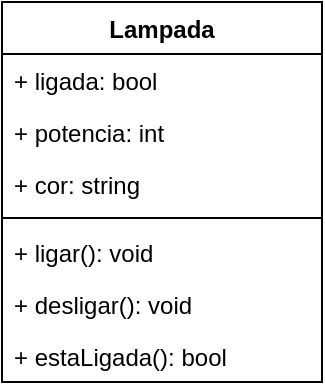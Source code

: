 <mxfile version="23.1.4" type="device">
  <diagram name="Página-1" id="WT8lxpF_Oco6zLLfM6tc">
    <mxGraphModel dx="420" dy="223" grid="1" gridSize="10" guides="1" tooltips="1" connect="1" arrows="1" fold="1" page="1" pageScale="1" pageWidth="827" pageHeight="1169" math="0" shadow="0">
      <root>
        <mxCell id="0" />
        <mxCell id="1" parent="0" />
        <mxCell id="JwGmNhkCLIVCBBBUnd-z-1" value="Lampada" style="swimlane;fontStyle=1;align=center;verticalAlign=top;childLayout=stackLayout;horizontal=1;startSize=26;horizontalStack=0;resizeParent=1;resizeParentMax=0;resizeLast=0;collapsible=1;marginBottom=0;whiteSpace=wrap;html=1;" vertex="1" parent="1">
          <mxGeometry x="250" y="120" width="160" height="190" as="geometry" />
        </mxCell>
        <mxCell id="JwGmNhkCLIVCBBBUnd-z-2" value="+ ligada: bool" style="text;strokeColor=none;fillColor=none;align=left;verticalAlign=top;spacingLeft=4;spacingRight=4;overflow=hidden;rotatable=0;points=[[0,0.5],[1,0.5]];portConstraint=eastwest;whiteSpace=wrap;html=1;" vertex="1" parent="JwGmNhkCLIVCBBBUnd-z-1">
          <mxGeometry y="26" width="160" height="26" as="geometry" />
        </mxCell>
        <mxCell id="JwGmNhkCLIVCBBBUnd-z-6" value="+ potencia: int" style="text;strokeColor=none;fillColor=none;align=left;verticalAlign=top;spacingLeft=4;spacingRight=4;overflow=hidden;rotatable=0;points=[[0,0.5],[1,0.5]];portConstraint=eastwest;whiteSpace=wrap;html=1;" vertex="1" parent="JwGmNhkCLIVCBBBUnd-z-1">
          <mxGeometry y="52" width="160" height="26" as="geometry" />
        </mxCell>
        <mxCell id="JwGmNhkCLIVCBBBUnd-z-5" value="+ cor: string" style="text;strokeColor=none;fillColor=none;align=left;verticalAlign=top;spacingLeft=4;spacingRight=4;overflow=hidden;rotatable=0;points=[[0,0.5],[1,0.5]];portConstraint=eastwest;whiteSpace=wrap;html=1;" vertex="1" parent="JwGmNhkCLIVCBBBUnd-z-1">
          <mxGeometry y="78" width="160" height="26" as="geometry" />
        </mxCell>
        <mxCell id="JwGmNhkCLIVCBBBUnd-z-3" value="" style="line;strokeWidth=1;fillColor=none;align=left;verticalAlign=middle;spacingTop=-1;spacingLeft=3;spacingRight=3;rotatable=0;labelPosition=right;points=[];portConstraint=eastwest;strokeColor=inherit;" vertex="1" parent="JwGmNhkCLIVCBBBUnd-z-1">
          <mxGeometry y="104" width="160" height="8" as="geometry" />
        </mxCell>
        <mxCell id="JwGmNhkCLIVCBBBUnd-z-4" value="+ ligar(): void" style="text;strokeColor=none;fillColor=none;align=left;verticalAlign=top;spacingLeft=4;spacingRight=4;overflow=hidden;rotatable=0;points=[[0,0.5],[1,0.5]];portConstraint=eastwest;whiteSpace=wrap;html=1;" vertex="1" parent="JwGmNhkCLIVCBBBUnd-z-1">
          <mxGeometry y="112" width="160" height="26" as="geometry" />
        </mxCell>
        <mxCell id="JwGmNhkCLIVCBBBUnd-z-7" value="+ desligar(): void" style="text;strokeColor=none;fillColor=none;align=left;verticalAlign=top;spacingLeft=4;spacingRight=4;overflow=hidden;rotatable=0;points=[[0,0.5],[1,0.5]];portConstraint=eastwest;whiteSpace=wrap;html=1;" vertex="1" parent="JwGmNhkCLIVCBBBUnd-z-1">
          <mxGeometry y="138" width="160" height="26" as="geometry" />
        </mxCell>
        <mxCell id="JwGmNhkCLIVCBBBUnd-z-8" value="+ estaLigada(): bool" style="text;strokeColor=none;fillColor=none;align=left;verticalAlign=top;spacingLeft=4;spacingRight=4;overflow=hidden;rotatable=0;points=[[0,0.5],[1,0.5]];portConstraint=eastwest;whiteSpace=wrap;html=1;" vertex="1" parent="JwGmNhkCLIVCBBBUnd-z-1">
          <mxGeometry y="164" width="160" height="26" as="geometry" />
        </mxCell>
      </root>
    </mxGraphModel>
  </diagram>
</mxfile>

